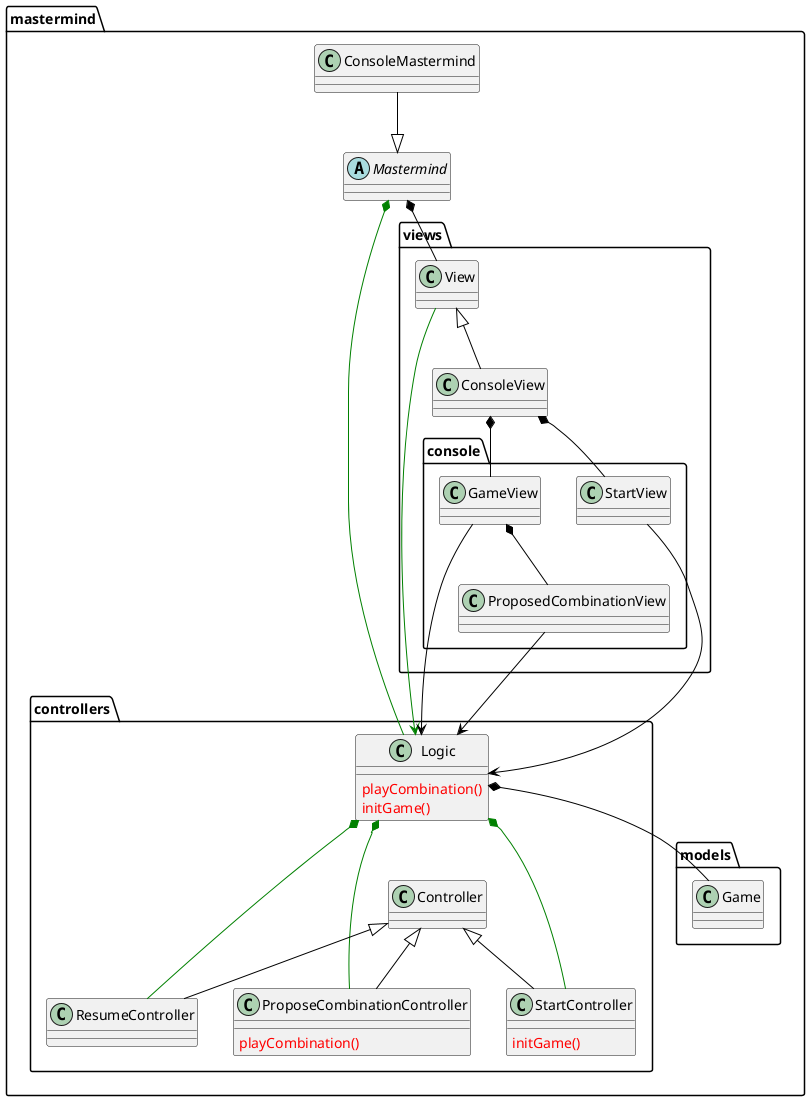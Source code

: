 @startuml
skinparam {
    BoundaryBackgroundColor #629EF9
    BoundaryBorderColor black
    BoundaryFontSize 12
    BoundarySize 10
    ControlBackgroundColor #b5bd68
    ControlBorderColor #718c00
    EntityBackgroundColor #F2AC4E
    EntityBorderColor black
    ArrowColor black

}

package mastermind {

abstract class Mastermind
class ConsoleMastermind

package controllers {
    class Controller
    class Logic {
        <color:red>playCombination()
        <color:red>initGame()
    }
    class ProposeCombinationController{
            <color:red>playCombination()
    }
    class ResumeController
    class StartController{
    <color:red>initGame()
    }
}

package models {
    class Game
}

package views {

    class View
    class ConsoleView

    package console{
        class StartView
        class ProposedCombinationView
        class GameView
}



}

Mastermind *-- View
Mastermind *---[#green]- Logic
Mastermind <|-up- ConsoleMastermind
View <|-- ConsoleView
View -[#green]-> Logic
Logic *-- Game
Logic *-[#green]-- ProposeCombinationController
Logic *-[#green]-- ResumeController
Logic *-[#green]-- StartController

ConsoleView *-- GameView
ConsoleView *-- StartView

GameView *-- ProposedCombinationView
GameView --> Logic
StartView --> Logic
ProposedCombinationView --> Logic
Controller <|-- StartController
Controller <|-- ResumeController
Controller <|-- ProposeCombinationController


}


@enduml